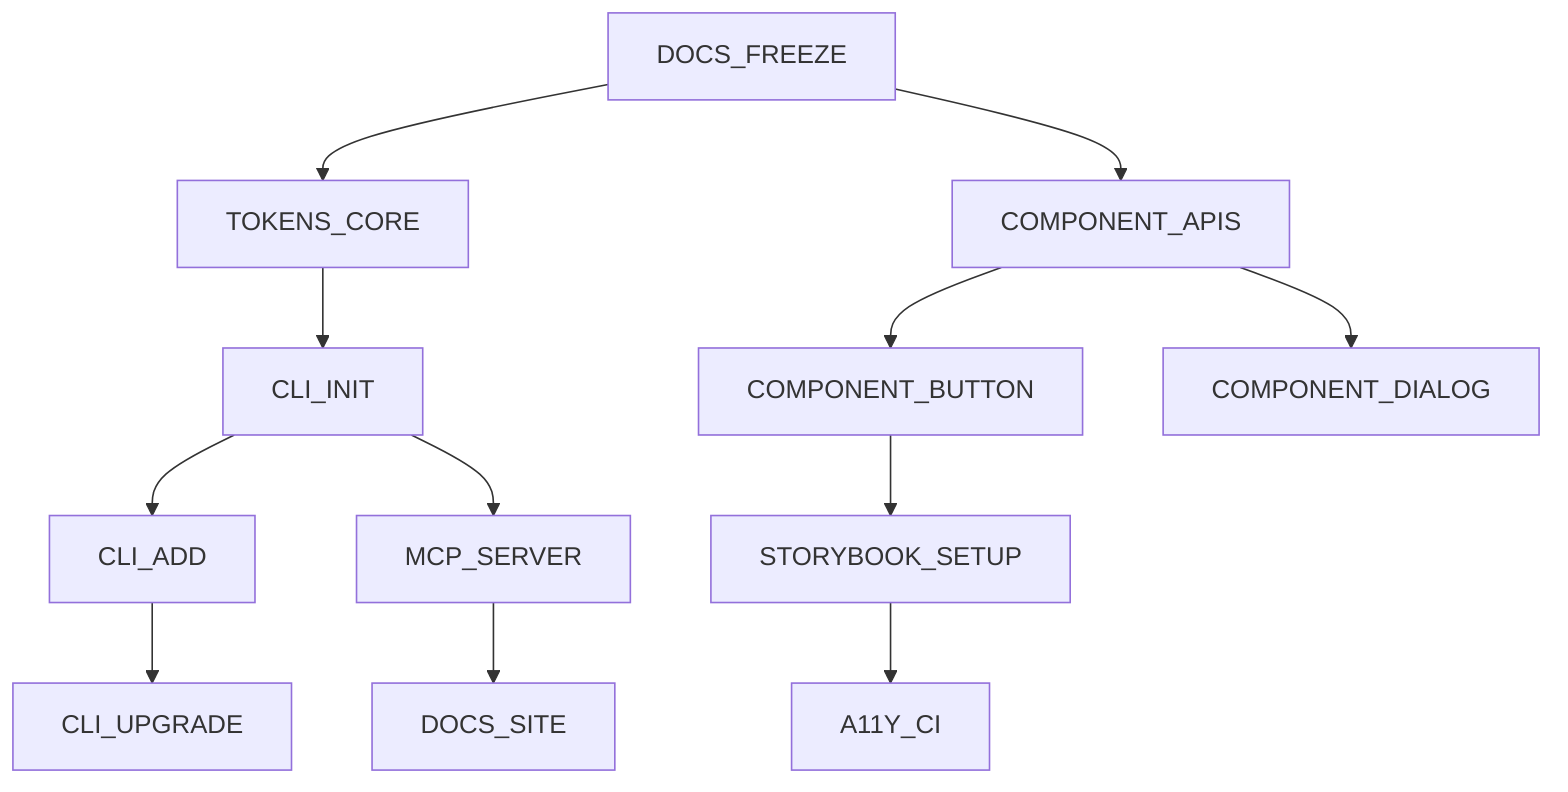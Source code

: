 graph TD
  DOCS_FREEZE --> TOKENS_CORE
  DOCS_FREEZE --> COMPONENT_APIS
  TOKENS_CORE --> CLI_INIT
  COMPONENT_APIS --> COMPONENT_BUTTON
  COMPONENT_APIS --> COMPONENT_DIALOG
  CLI_INIT --> CLI_ADD
  CLI_ADD --> CLI_UPGRADE
  COMPONENT_BUTTON --> STORYBOOK_SETUP
  STORYBOOK_SETUP --> A11Y_CI
  CLI_INIT --> MCP_SERVER
  MCP_SERVER --> DOCS_SITE